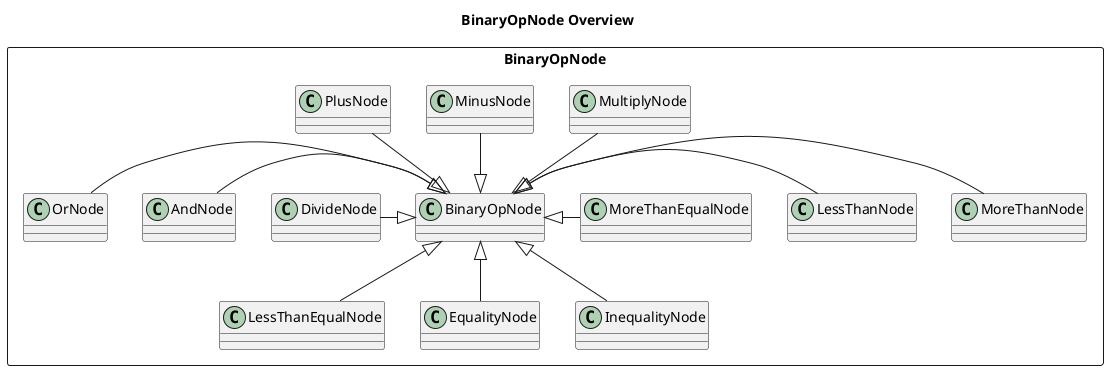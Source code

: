 @startuml

title BinaryOpNode Overview

package BinaryOpNode <<Rectangle>> {
    Class BinaryOpNode
    Class PlusNode
    Class MinusNode
    Class MultiplyNode
    Class DivideNode
    Class AndNode
    Class OrNode
    Class MoreThanNode
    Class LessThanNode
    Class MoreThanEqualNode
    Class LessThanEqualNode
    Class EqualityNode
    Class InequalityNode

    BinaryOpNode <|-up- PlusNode
    BinaryOpNode <|-up- MinusNode
    BinaryOpNode <|-up- MultiplyNode
    BinaryOpNode <|-left- DivideNode
    BinaryOpNode <|-left- AndNode
    BinaryOpNode <|-left- OrNode
    BinaryOpNode <|-right- MoreThanNode
    BinaryOpNode <|-right- LessThanNode
    BinaryOpNode <|-right- MoreThanEqualNode
    BinaryOpNode <|-- LessThanEqualNode
    BinaryOpNode <|-- EqualityNode
    BinaryOpNode <|-- InequalityNode

}
@enduml